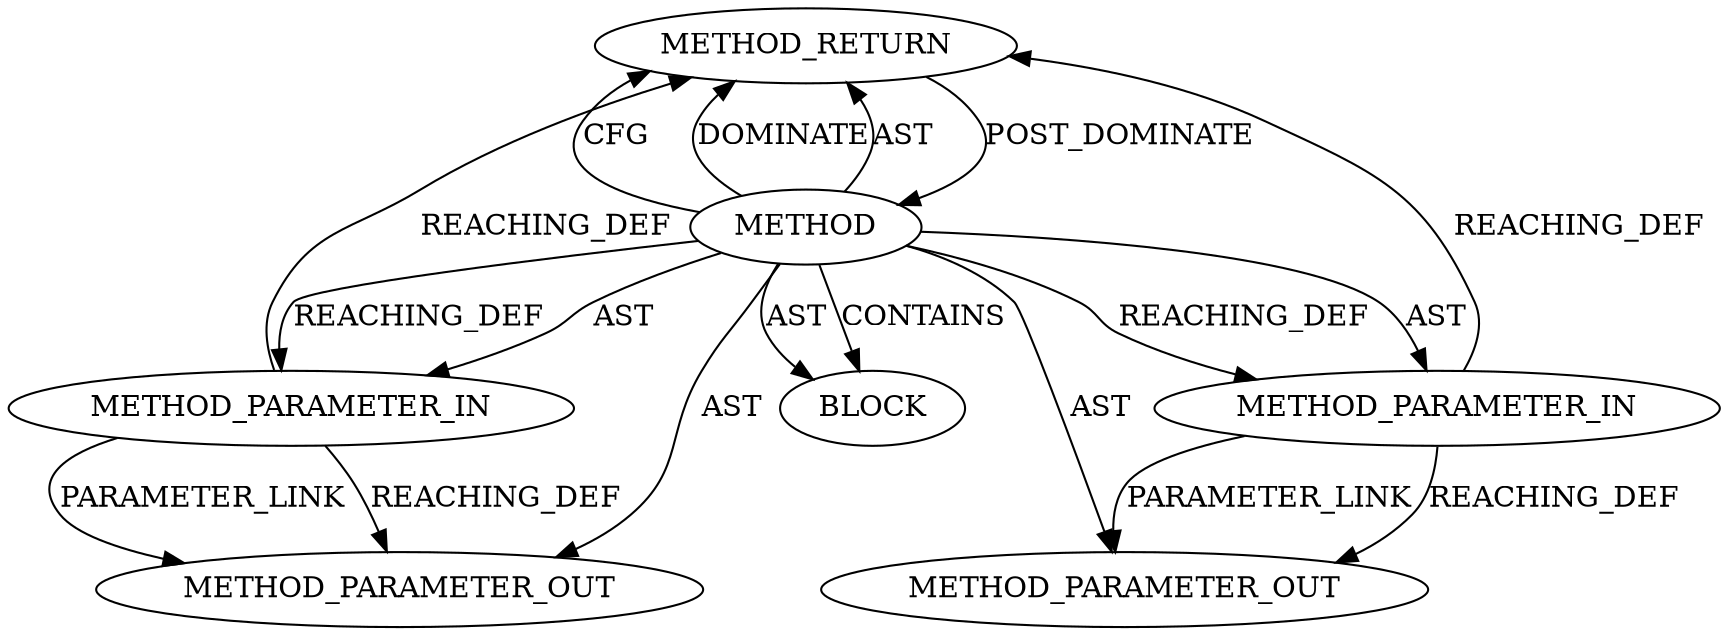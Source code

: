 digraph {
  12074 [label=METHOD_RETURN ORDER=2 CODE="RET" TYPE_FULL_NAME="ANY" EVALUATION_STRATEGY="BY_VALUE"]
  12070 [label=METHOD AST_PARENT_TYPE="NAMESPACE_BLOCK" AST_PARENT_FULL_NAME="<global>" ORDER=0 CODE="<empty>" FULL_NAME="min" IS_EXTERNAL=true FILENAME="<empty>" SIGNATURE="" NAME="min"]
  13285 [label=METHOD_PARAMETER_OUT ORDER=1 CODE="p1" IS_VARIADIC=false TYPE_FULL_NAME="ANY" EVALUATION_STRATEGY="BY_VALUE" INDEX=1 NAME="p1"]
  12073 [label=BLOCK ORDER=1 ARGUMENT_INDEX=1 CODE="<empty>" TYPE_FULL_NAME="ANY"]
  13286 [label=METHOD_PARAMETER_OUT ORDER=2 CODE="p2" IS_VARIADIC=false TYPE_FULL_NAME="ANY" EVALUATION_STRATEGY="BY_VALUE" INDEX=2 NAME="p2"]
  12071 [label=METHOD_PARAMETER_IN ORDER=1 CODE="p1" IS_VARIADIC=false TYPE_FULL_NAME="ANY" EVALUATION_STRATEGY="BY_VALUE" INDEX=1 NAME="p1"]
  12072 [label=METHOD_PARAMETER_IN ORDER=2 CODE="p2" IS_VARIADIC=false TYPE_FULL_NAME="ANY" EVALUATION_STRATEGY="BY_VALUE" INDEX=2 NAME="p2"]
  12071 -> 13285 [label=REACHING_DEF VARIABLE="p1"]
  12070 -> 12072 [label=AST ]
  12072 -> 13286 [label=PARAMETER_LINK ]
  12072 -> 13286 [label=REACHING_DEF VARIABLE="p2"]
  12074 -> 12070 [label=POST_DOMINATE ]
  12070 -> 12073 [label=CONTAINS ]
  12070 -> 13285 [label=AST ]
  12070 -> 12072 [label=REACHING_DEF VARIABLE=""]
  12071 -> 12074 [label=REACHING_DEF VARIABLE="p1"]
  12070 -> 13286 [label=AST ]
  12071 -> 13285 [label=PARAMETER_LINK ]
  12070 -> 12071 [label=REACHING_DEF VARIABLE=""]
  12070 -> 12071 [label=AST ]
  12070 -> 12074 [label=CFG ]
  12070 -> 12074 [label=DOMINATE ]
  12070 -> 12073 [label=AST ]
  12070 -> 12074 [label=AST ]
  12072 -> 12074 [label=REACHING_DEF VARIABLE="p2"]
}
